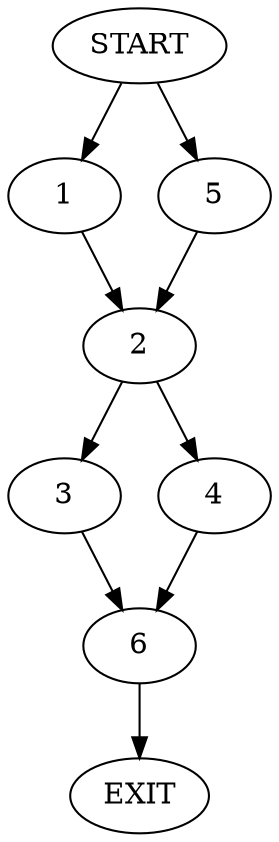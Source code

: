 digraph {
0 [label="START"]
7 [label="EXIT"]
0 -> 1
1 -> 2
2 -> 3
2 -> 4
0 -> 5
5 -> 2
4 -> 6
3 -> 6
6 -> 7
}
